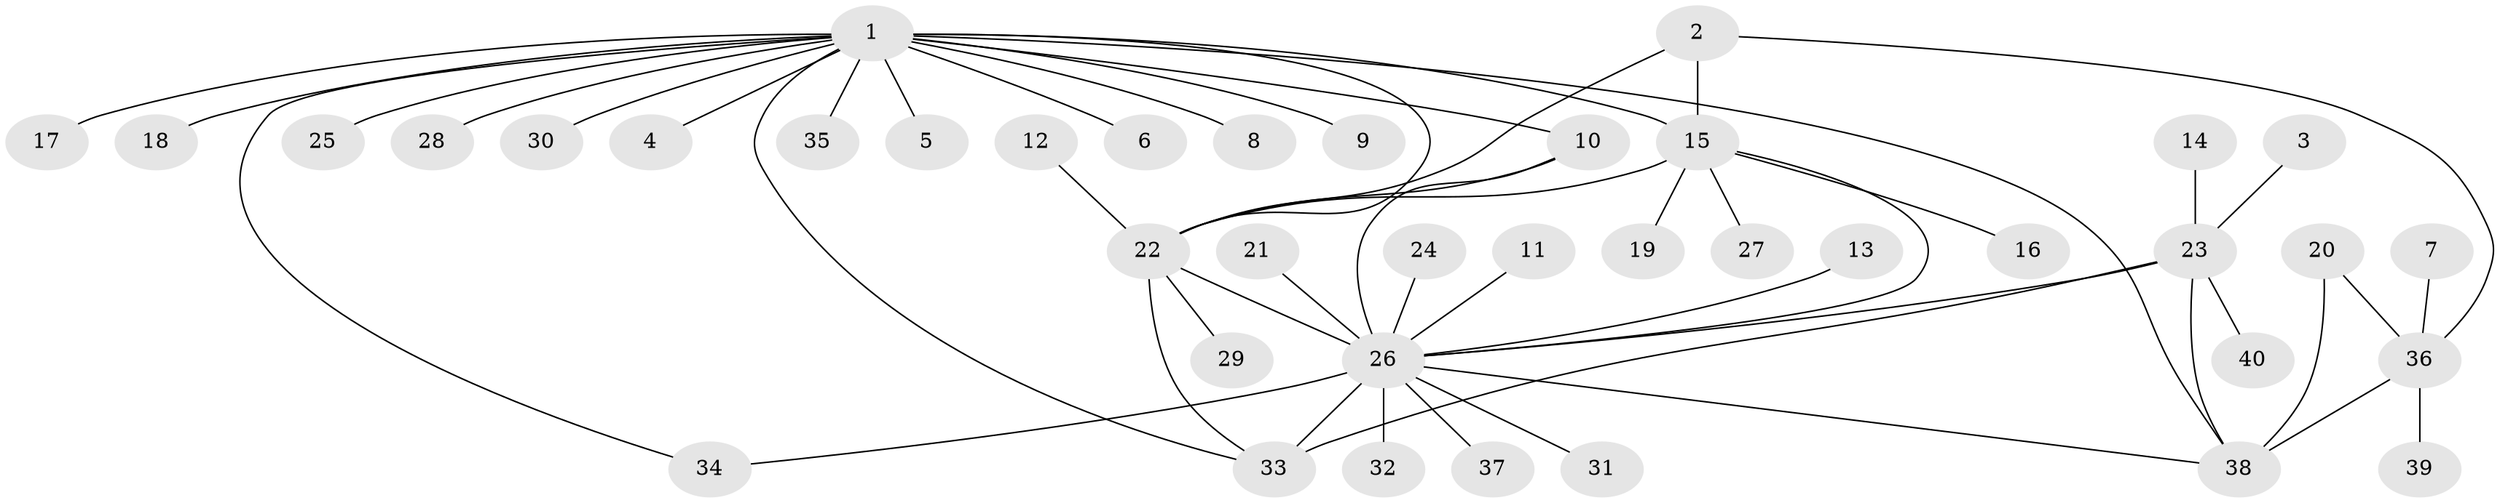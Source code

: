 // original degree distribution, {9: 0.0375, 6: 0.0625, 8: 0.025, 7: 0.025, 5: 0.05, 4: 0.0375, 12: 0.0125, 1: 0.55, 2: 0.1625, 3: 0.0375}
// Generated by graph-tools (version 1.1) at 2025/50/03/09/25 03:50:43]
// undirected, 40 vertices, 52 edges
graph export_dot {
graph [start="1"]
  node [color=gray90,style=filled];
  1;
  2;
  3;
  4;
  5;
  6;
  7;
  8;
  9;
  10;
  11;
  12;
  13;
  14;
  15;
  16;
  17;
  18;
  19;
  20;
  21;
  22;
  23;
  24;
  25;
  26;
  27;
  28;
  29;
  30;
  31;
  32;
  33;
  34;
  35;
  36;
  37;
  38;
  39;
  40;
  1 -- 4 [weight=1.0];
  1 -- 5 [weight=1.0];
  1 -- 6 [weight=1.0];
  1 -- 8 [weight=1.0];
  1 -- 9 [weight=1.0];
  1 -- 10 [weight=1.0];
  1 -- 15 [weight=1.0];
  1 -- 17 [weight=1.0];
  1 -- 18 [weight=1.0];
  1 -- 22 [weight=1.0];
  1 -- 25 [weight=1.0];
  1 -- 28 [weight=1.0];
  1 -- 30 [weight=1.0];
  1 -- 33 [weight=1.0];
  1 -- 34 [weight=1.0];
  1 -- 35 [weight=1.0];
  1 -- 38 [weight=2.0];
  2 -- 15 [weight=2.0];
  2 -- 22 [weight=1.0];
  2 -- 36 [weight=1.0];
  3 -- 23 [weight=1.0];
  7 -- 36 [weight=1.0];
  10 -- 22 [weight=1.0];
  10 -- 26 [weight=3.0];
  11 -- 26 [weight=1.0];
  12 -- 22 [weight=1.0];
  13 -- 26 [weight=1.0];
  14 -- 23 [weight=1.0];
  15 -- 16 [weight=1.0];
  15 -- 19 [weight=1.0];
  15 -- 22 [weight=2.0];
  15 -- 26 [weight=1.0];
  15 -- 27 [weight=1.0];
  20 -- 36 [weight=1.0];
  20 -- 38 [weight=2.0];
  21 -- 26 [weight=1.0];
  22 -- 26 [weight=1.0];
  22 -- 29 [weight=1.0];
  22 -- 33 [weight=1.0];
  23 -- 26 [weight=1.0];
  23 -- 33 [weight=2.0];
  23 -- 38 [weight=1.0];
  23 -- 40 [weight=1.0];
  24 -- 26 [weight=1.0];
  26 -- 31 [weight=1.0];
  26 -- 32 [weight=1.0];
  26 -- 33 [weight=2.0];
  26 -- 34 [weight=1.0];
  26 -- 37 [weight=1.0];
  26 -- 38 [weight=1.0];
  36 -- 38 [weight=2.0];
  36 -- 39 [weight=1.0];
}
